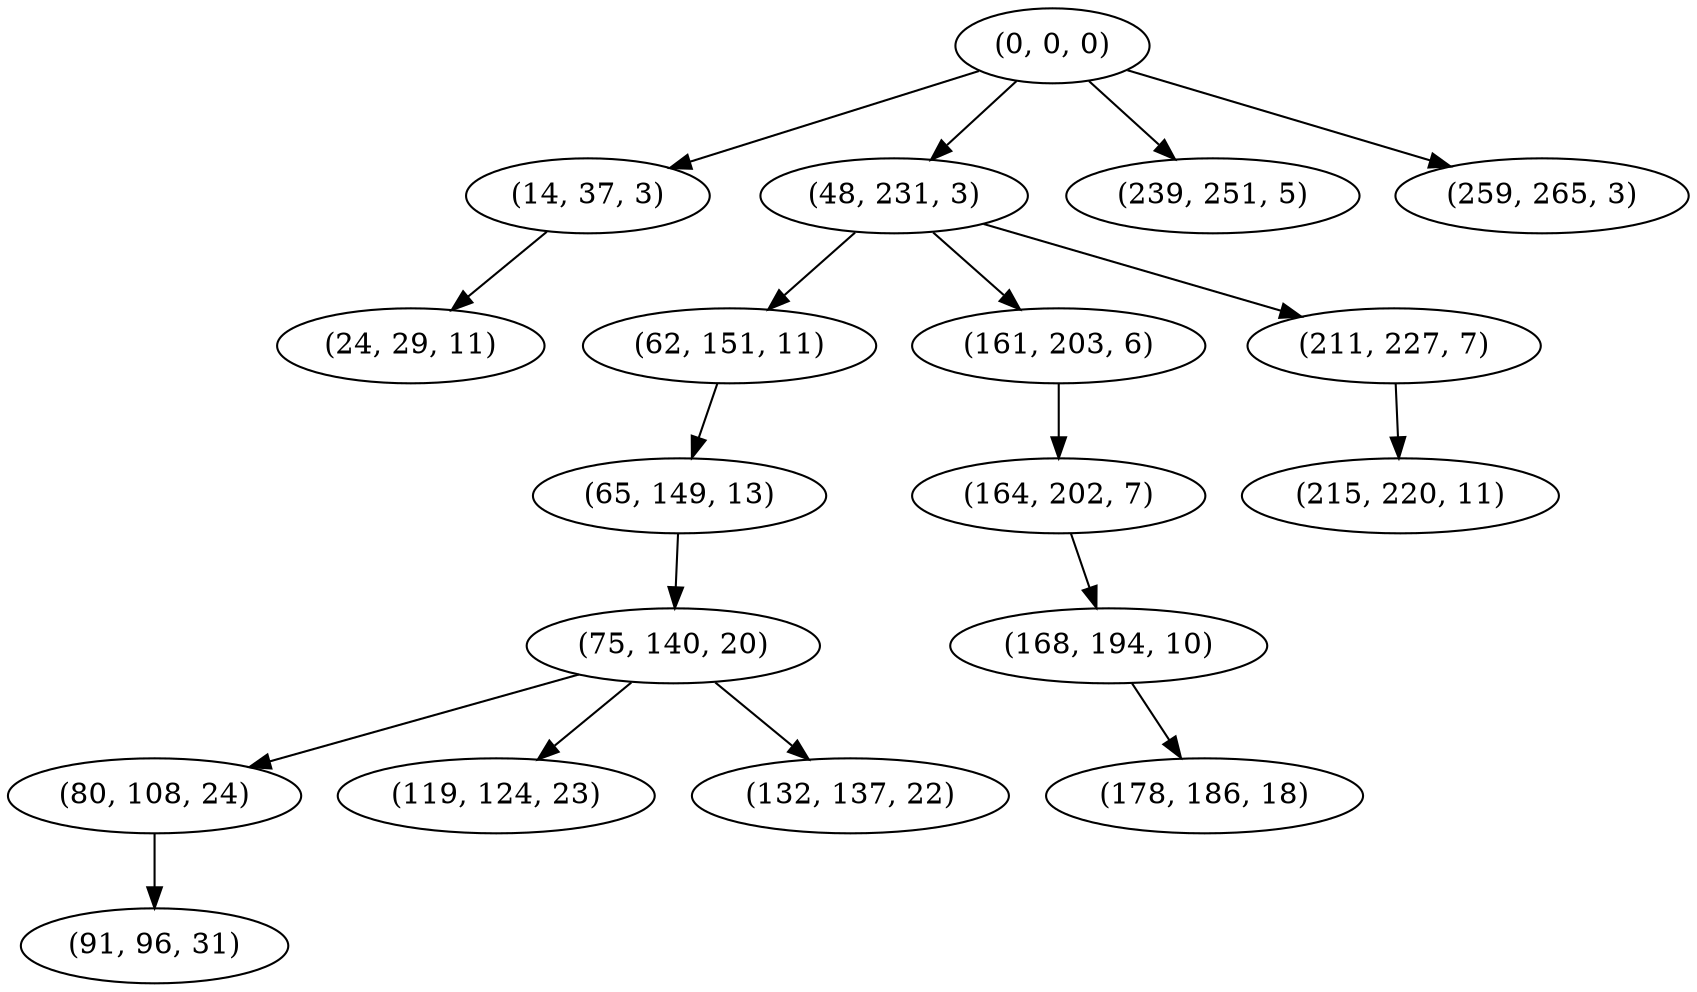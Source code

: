 digraph tree {
    "(0, 0, 0)";
    "(14, 37, 3)";
    "(24, 29, 11)";
    "(48, 231, 3)";
    "(62, 151, 11)";
    "(65, 149, 13)";
    "(75, 140, 20)";
    "(80, 108, 24)";
    "(91, 96, 31)";
    "(119, 124, 23)";
    "(132, 137, 22)";
    "(161, 203, 6)";
    "(164, 202, 7)";
    "(168, 194, 10)";
    "(178, 186, 18)";
    "(211, 227, 7)";
    "(215, 220, 11)";
    "(239, 251, 5)";
    "(259, 265, 3)";
    "(0, 0, 0)" -> "(14, 37, 3)";
    "(0, 0, 0)" -> "(48, 231, 3)";
    "(0, 0, 0)" -> "(239, 251, 5)";
    "(0, 0, 0)" -> "(259, 265, 3)";
    "(14, 37, 3)" -> "(24, 29, 11)";
    "(48, 231, 3)" -> "(62, 151, 11)";
    "(48, 231, 3)" -> "(161, 203, 6)";
    "(48, 231, 3)" -> "(211, 227, 7)";
    "(62, 151, 11)" -> "(65, 149, 13)";
    "(65, 149, 13)" -> "(75, 140, 20)";
    "(75, 140, 20)" -> "(80, 108, 24)";
    "(75, 140, 20)" -> "(119, 124, 23)";
    "(75, 140, 20)" -> "(132, 137, 22)";
    "(80, 108, 24)" -> "(91, 96, 31)";
    "(161, 203, 6)" -> "(164, 202, 7)";
    "(164, 202, 7)" -> "(168, 194, 10)";
    "(168, 194, 10)" -> "(178, 186, 18)";
    "(211, 227, 7)" -> "(215, 220, 11)";
}
